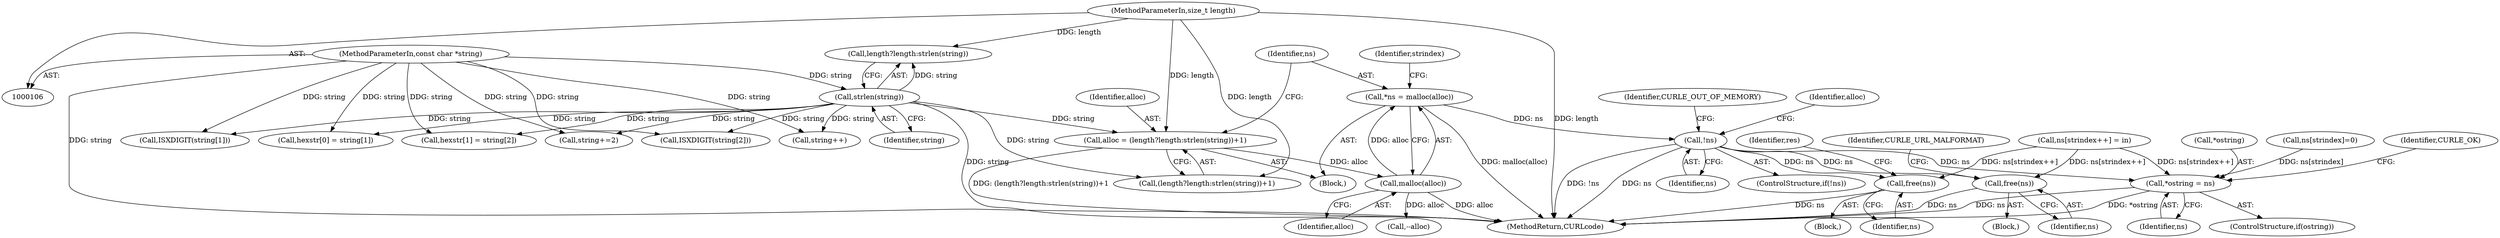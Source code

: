 digraph "0_curl_192c4f788d48f82c03e9cef40013f34370e90737@API" {
"1000125" [label="(Call,*ns = malloc(alloc))"];
"1000127" [label="(Call,malloc(alloc))"];
"1000115" [label="(Call,alloc = (length?length:strlen(string))+1)"];
"1000109" [label="(MethodParameterIn,size_t length)"];
"1000121" [label="(Call,strlen(string))"];
"1000108" [label="(MethodParameterIn,const char *string)"];
"1000137" [label="(Call,!ns)"];
"1000212" [label="(Call,free(ns))"];
"1000229" [label="(Call,free(ns))"];
"1000254" [label="(Call,*ostring = ns)"];
"1000138" [label="(Identifier,ns)"];
"1000128" [label="(Identifier,alloc)"];
"1000116" [label="(Identifier,alloc)"];
"1000255" [label="(Call,*ostring)"];
"1000161" [label="(Call,ISXDIGIT(string[1]))"];
"1000115" [label="(Call,alloc = (length?length:strlen(string))+1)"];
"1000215" [label="(Identifier,res)"];
"1000257" [label="(Identifier,ns)"];
"1000127" [label="(Call,malloc(alloc))"];
"1000132" [label="(Identifier,strindex)"];
"1000122" [label="(Identifier,string)"];
"1000213" [label="(Identifier,ns)"];
"1000108" [label="(MethodParameterIn,const char *string)"];
"1000232" [label="(Identifier,CURLE_URL_MALFORMAT)"];
"1000179" [label="(Call,hexstr[1] = string[2])"];
"1000211" [label="(Block,)"];
"1000216" [label="(Call,string+=2)"];
"1000109" [label="(MethodParameterIn,size_t length)"];
"1000136" [label="(ControlStructure,if(!ns))"];
"1000125" [label="(Call,*ns = malloc(alloc))"];
"1000229" [label="(Call,free(ns))"];
"1000165" [label="(Call,ISXDIGIT(string[2]))"];
"1000143" [label="(Call,--alloc)"];
"1000140" [label="(Identifier,CURLE_OUT_OF_MEMORY)"];
"1000254" [label="(Call,*ostring = ns)"];
"1000239" [label="(Call,string++)"];
"1000230" [label="(Identifier,ns)"];
"1000121" [label="(Call,strlen(string))"];
"1000260" [label="(MethodReturn,CURLcode)"];
"1000172" [label="(Call,hexstr[0] = string[1])"];
"1000113" [label="(Block,)"];
"1000241" [label="(Call,ns[strindex]=0)"];
"1000233" [label="(Call,ns[strindex++] = in)"];
"1000126" [label="(Identifier,ns)"];
"1000259" [label="(Identifier,CURLE_OK)"];
"1000212" [label="(Call,free(ns))"];
"1000252" [label="(ControlStructure,if(ostring))"];
"1000228" [label="(Block,)"];
"1000118" [label="(Call,length?length:strlen(string))"];
"1000144" [label="(Identifier,alloc)"];
"1000137" [label="(Call,!ns)"];
"1000117" [label="(Call,(length?length:strlen(string))+1)"];
"1000125" -> "1000113"  [label="AST: "];
"1000125" -> "1000127"  [label="CFG: "];
"1000126" -> "1000125"  [label="AST: "];
"1000127" -> "1000125"  [label="AST: "];
"1000132" -> "1000125"  [label="CFG: "];
"1000125" -> "1000260"  [label="DDG: malloc(alloc)"];
"1000127" -> "1000125"  [label="DDG: alloc"];
"1000125" -> "1000137"  [label="DDG: ns"];
"1000127" -> "1000128"  [label="CFG: "];
"1000128" -> "1000127"  [label="AST: "];
"1000127" -> "1000260"  [label="DDG: alloc"];
"1000115" -> "1000127"  [label="DDG: alloc"];
"1000127" -> "1000143"  [label="DDG: alloc"];
"1000115" -> "1000113"  [label="AST: "];
"1000115" -> "1000117"  [label="CFG: "];
"1000116" -> "1000115"  [label="AST: "];
"1000117" -> "1000115"  [label="AST: "];
"1000126" -> "1000115"  [label="CFG: "];
"1000115" -> "1000260"  [label="DDG: (length?length:strlen(string))+1"];
"1000109" -> "1000115"  [label="DDG: length"];
"1000121" -> "1000115"  [label="DDG: string"];
"1000109" -> "1000106"  [label="AST: "];
"1000109" -> "1000260"  [label="DDG: length"];
"1000109" -> "1000117"  [label="DDG: length"];
"1000109" -> "1000118"  [label="DDG: length"];
"1000121" -> "1000118"  [label="AST: "];
"1000121" -> "1000122"  [label="CFG: "];
"1000122" -> "1000121"  [label="AST: "];
"1000118" -> "1000121"  [label="CFG: "];
"1000121" -> "1000260"  [label="DDG: string"];
"1000121" -> "1000117"  [label="DDG: string"];
"1000121" -> "1000118"  [label="DDG: string"];
"1000108" -> "1000121"  [label="DDG: string"];
"1000121" -> "1000161"  [label="DDG: string"];
"1000121" -> "1000165"  [label="DDG: string"];
"1000121" -> "1000172"  [label="DDG: string"];
"1000121" -> "1000179"  [label="DDG: string"];
"1000121" -> "1000216"  [label="DDG: string"];
"1000121" -> "1000239"  [label="DDG: string"];
"1000108" -> "1000106"  [label="AST: "];
"1000108" -> "1000260"  [label="DDG: string"];
"1000108" -> "1000161"  [label="DDG: string"];
"1000108" -> "1000165"  [label="DDG: string"];
"1000108" -> "1000172"  [label="DDG: string"];
"1000108" -> "1000179"  [label="DDG: string"];
"1000108" -> "1000216"  [label="DDG: string"];
"1000108" -> "1000239"  [label="DDG: string"];
"1000137" -> "1000136"  [label="AST: "];
"1000137" -> "1000138"  [label="CFG: "];
"1000138" -> "1000137"  [label="AST: "];
"1000140" -> "1000137"  [label="CFG: "];
"1000144" -> "1000137"  [label="CFG: "];
"1000137" -> "1000260"  [label="DDG: ns"];
"1000137" -> "1000260"  [label="DDG: !ns"];
"1000137" -> "1000212"  [label="DDG: ns"];
"1000137" -> "1000229"  [label="DDG: ns"];
"1000137" -> "1000254"  [label="DDG: ns"];
"1000212" -> "1000211"  [label="AST: "];
"1000212" -> "1000213"  [label="CFG: "];
"1000213" -> "1000212"  [label="AST: "];
"1000215" -> "1000212"  [label="CFG: "];
"1000212" -> "1000260"  [label="DDG: ns"];
"1000233" -> "1000212"  [label="DDG: ns[strindex++]"];
"1000229" -> "1000228"  [label="AST: "];
"1000229" -> "1000230"  [label="CFG: "];
"1000230" -> "1000229"  [label="AST: "];
"1000232" -> "1000229"  [label="CFG: "];
"1000229" -> "1000260"  [label="DDG: ns"];
"1000233" -> "1000229"  [label="DDG: ns[strindex++]"];
"1000254" -> "1000252"  [label="AST: "];
"1000254" -> "1000257"  [label="CFG: "];
"1000255" -> "1000254"  [label="AST: "];
"1000257" -> "1000254"  [label="AST: "];
"1000259" -> "1000254"  [label="CFG: "];
"1000254" -> "1000260"  [label="DDG: ns"];
"1000254" -> "1000260"  [label="DDG: *ostring"];
"1000233" -> "1000254"  [label="DDG: ns[strindex++]"];
"1000241" -> "1000254"  [label="DDG: ns[strindex]"];
}
